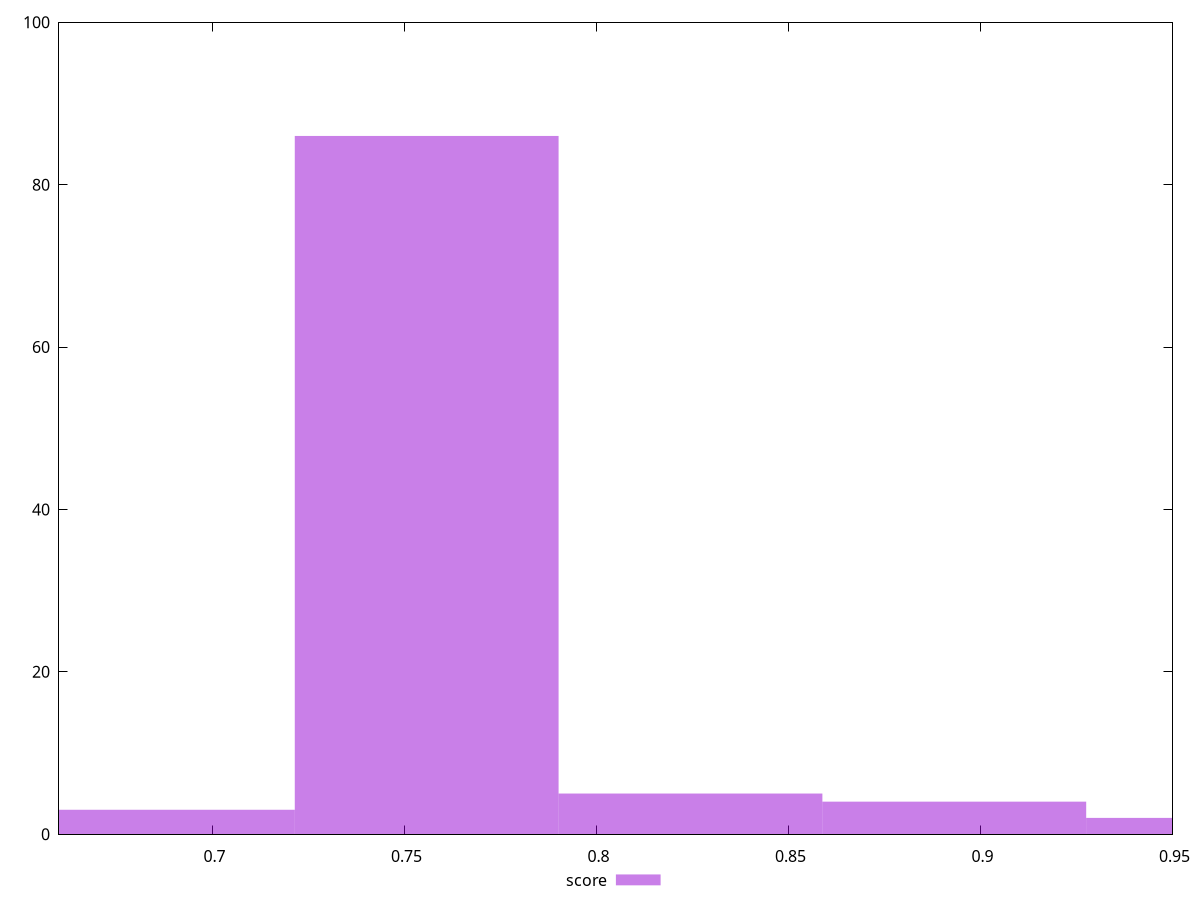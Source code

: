 reset

$score <<EOF
0.7557583966138581 86
0.8931690141800142 4
0.8244637053969361 5
0.9618743229630922 2
0.6870530878307801 3
EOF

set key outside below
set boxwidth 0.06870530878307801
set xrange [0.66:0.95]
set yrange [0:100]
set trange [0:100]
set style fill transparent solid 0.5 noborder
set terminal svg size 640, 490 enhanced background rgb 'white'
set output "report_00013_2021-02-09T12-04-24.940Z/uses-rel-preconnect/samples/pages+cached+noadtech+nomedia/score/histogram.svg"

plot $score title "score" with boxes

reset
